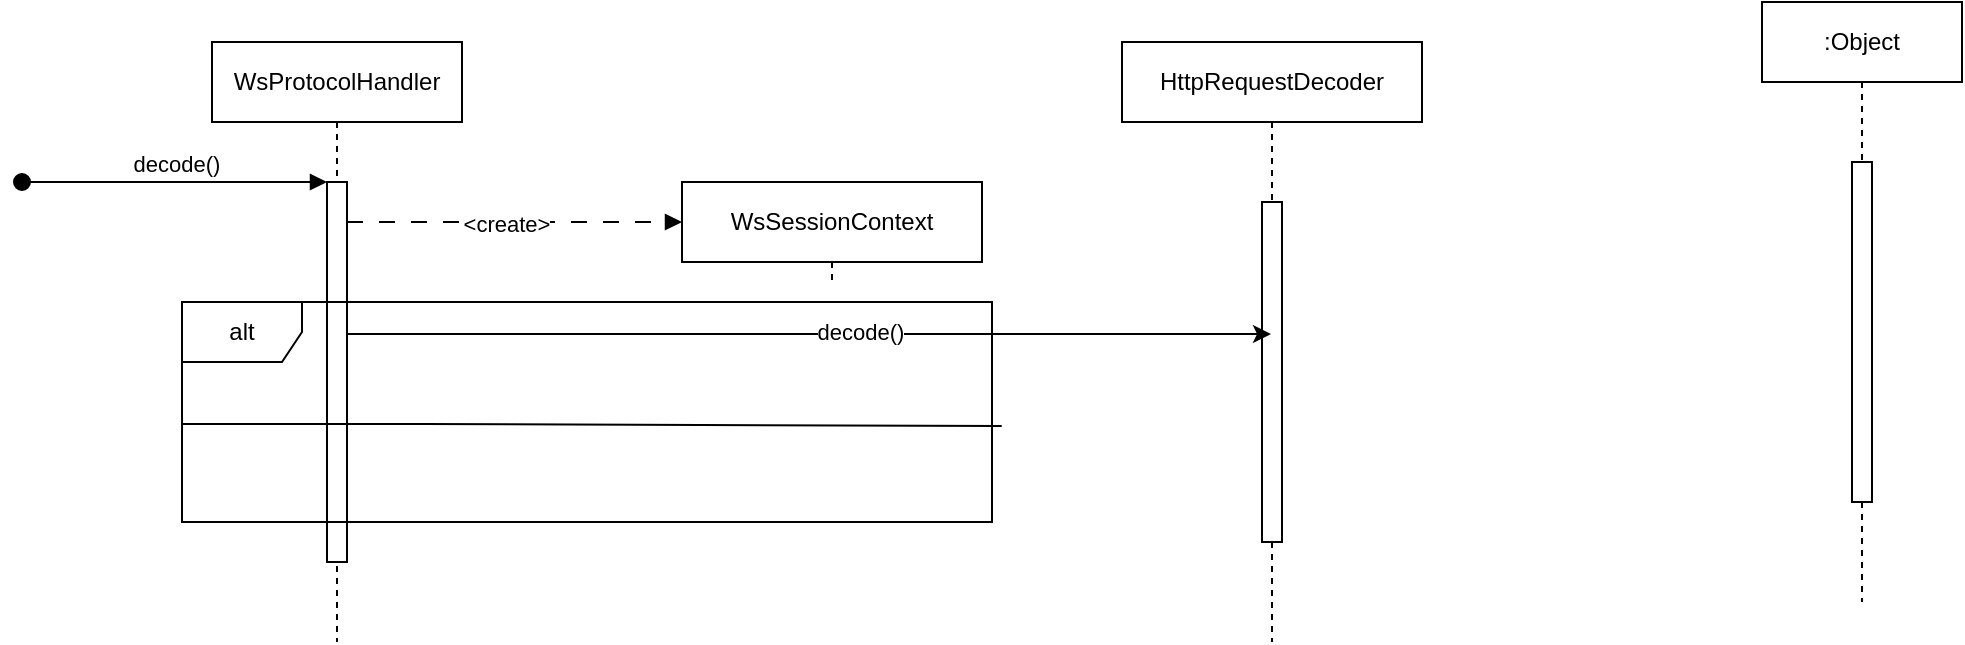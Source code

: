 <mxfile version="21.3.6" type="github">
  <diagram name="Page-1" id="2YBvvXClWsGukQMizWep">
    <mxGraphModel dx="1426" dy="746" grid="1" gridSize="10" guides="1" tooltips="1" connect="1" arrows="1" fold="1" page="1" pageScale="1" pageWidth="850" pageHeight="1100" math="0" shadow="0">
      <root>
        <mxCell id="0" />
        <mxCell id="1" parent="0" />
        <mxCell id="aM9ryv3xv72pqoxQDRHE-1" value="WsProtocolHandler" style="shape=umlLifeline;perimeter=lifelinePerimeter;whiteSpace=wrap;html=1;container=0;dropTarget=0;collapsible=0;recursiveResize=0;outlineConnect=0;portConstraint=eastwest;newEdgeStyle={&quot;edgeStyle&quot;:&quot;elbowEdgeStyle&quot;,&quot;elbow&quot;:&quot;vertical&quot;,&quot;curved&quot;:0,&quot;rounded&quot;:0};" parent="1" vertex="1">
          <mxGeometry x="235" y="50" width="125" height="300" as="geometry" />
        </mxCell>
        <mxCell id="aM9ryv3xv72pqoxQDRHE-2" value="" style="html=1;points=[];perimeter=orthogonalPerimeter;outlineConnect=0;targetShapes=umlLifeline;portConstraint=eastwest;newEdgeStyle={&quot;edgeStyle&quot;:&quot;elbowEdgeStyle&quot;,&quot;elbow&quot;:&quot;vertical&quot;,&quot;curved&quot;:0,&quot;rounded&quot;:0};" parent="aM9ryv3xv72pqoxQDRHE-1" vertex="1">
          <mxGeometry x="57.5" y="70" width="10" height="190" as="geometry" />
        </mxCell>
        <mxCell id="aM9ryv3xv72pqoxQDRHE-3" value="decode()" style="html=1;verticalAlign=bottom;startArrow=oval;endArrow=block;startSize=8;edgeStyle=elbowEdgeStyle;elbow=vertical;curved=0;rounded=0;" parent="aM9ryv3xv72pqoxQDRHE-1" target="aM9ryv3xv72pqoxQDRHE-2" edge="1">
          <mxGeometry relative="1" as="geometry">
            <mxPoint x="-95" y="70" as="sourcePoint" />
          </mxGeometry>
        </mxCell>
        <mxCell id="aM9ryv3xv72pqoxQDRHE-7" value="&amp;lt;create&amp;gt;" style="html=1;verticalAlign=bottom;endArrow=block;edgeStyle=elbowEdgeStyle;elbow=vertical;curved=0;rounded=0;dashed=1;dashPattern=8 8;" parent="1" source="aM9ryv3xv72pqoxQDRHE-2" edge="1">
          <mxGeometry x="-0.053" y="-10" relative="1" as="geometry">
            <mxPoint x="390" y="140" as="sourcePoint" />
            <Array as="points">
              <mxPoint x="420" y="140" />
              <mxPoint x="375" y="130" />
            </Array>
            <mxPoint x="470" y="140" as="targetPoint" />
            <mxPoint as="offset" />
          </mxGeometry>
        </mxCell>
        <mxCell id="8bBuOnhJlq4v1FRwoRVX-1" value="WsSessionContext" style="shape=umlLifeline;perimeter=lifelinePerimeter;whiteSpace=wrap;html=1;container=0;dropTarget=0;collapsible=0;recursiveResize=0;outlineConnect=0;portConstraint=eastwest;newEdgeStyle={&quot;edgeStyle&quot;:&quot;elbowEdgeStyle&quot;,&quot;elbow&quot;:&quot;vertical&quot;,&quot;curved&quot;:0,&quot;rounded&quot;:0};" vertex="1" parent="1">
          <mxGeometry x="470" y="120" width="150" height="50" as="geometry" />
        </mxCell>
        <mxCell id="8bBuOnhJlq4v1FRwoRVX-3" value=":Object" style="shape=umlLifeline;perimeter=lifelinePerimeter;whiteSpace=wrap;html=1;container=0;dropTarget=0;collapsible=0;recursiveResize=0;outlineConnect=0;portConstraint=eastwest;newEdgeStyle={&quot;edgeStyle&quot;:&quot;elbowEdgeStyle&quot;,&quot;elbow&quot;:&quot;vertical&quot;,&quot;curved&quot;:0,&quot;rounded&quot;:0};" vertex="1" parent="1">
          <mxGeometry x="1010" y="30" width="100" height="300" as="geometry" />
        </mxCell>
        <mxCell id="8bBuOnhJlq4v1FRwoRVX-4" value="" style="html=1;points=[];perimeter=orthogonalPerimeter;outlineConnect=0;targetShapes=umlLifeline;portConstraint=eastwest;newEdgeStyle={&quot;edgeStyle&quot;:&quot;elbowEdgeStyle&quot;,&quot;elbow&quot;:&quot;vertical&quot;,&quot;curved&quot;:0,&quot;rounded&quot;:0};" vertex="1" parent="8bBuOnhJlq4v1FRwoRVX-3">
          <mxGeometry x="45" y="80" width="10" height="170" as="geometry" />
        </mxCell>
        <mxCell id="8bBuOnhJlq4v1FRwoRVX-5" value="alt" style="shape=umlFrame;whiteSpace=wrap;html=1;pointerEvents=0;" vertex="1" parent="1">
          <mxGeometry x="220" y="180" width="405" height="110" as="geometry" />
        </mxCell>
        <mxCell id="8bBuOnhJlq4v1FRwoRVX-7" value="" style="endArrow=none;html=1;rounded=0;exitX=0;exitY=0.545;exitDx=0;exitDy=0;exitPerimeter=0;entryX=1.012;entryY=0.555;entryDx=0;entryDy=0;entryPerimeter=0;" edge="1" parent="1">
          <mxGeometry width="50" height="50" relative="1" as="geometry">
            <mxPoint x="220" y="240.95" as="sourcePoint" />
            <mxPoint x="629.86" y="242.05" as="targetPoint" />
            <Array as="points">
              <mxPoint x="340" y="241" />
            </Array>
          </mxGeometry>
        </mxCell>
        <mxCell id="8bBuOnhJlq4v1FRwoRVX-8" value="HttpRequestDecoder" style="shape=umlLifeline;perimeter=lifelinePerimeter;whiteSpace=wrap;html=1;container=0;dropTarget=0;collapsible=0;recursiveResize=0;outlineConnect=0;portConstraint=eastwest;newEdgeStyle={&quot;edgeStyle&quot;:&quot;elbowEdgeStyle&quot;,&quot;elbow&quot;:&quot;vertical&quot;,&quot;curved&quot;:0,&quot;rounded&quot;:0};" vertex="1" parent="1">
          <mxGeometry x="690" y="50" width="150" height="300" as="geometry" />
        </mxCell>
        <mxCell id="8bBuOnhJlq4v1FRwoRVX-9" value="" style="html=1;points=[];perimeter=orthogonalPerimeter;outlineConnect=0;targetShapes=umlLifeline;portConstraint=eastwest;newEdgeStyle={&quot;edgeStyle&quot;:&quot;elbowEdgeStyle&quot;,&quot;elbow&quot;:&quot;vertical&quot;,&quot;curved&quot;:0,&quot;rounded&quot;:0};" vertex="1" parent="8bBuOnhJlq4v1FRwoRVX-8">
          <mxGeometry x="70" y="80" width="10" height="170" as="geometry" />
        </mxCell>
        <mxCell id="8bBuOnhJlq4v1FRwoRVX-10" style="edgeStyle=elbowEdgeStyle;rounded=0;orthogonalLoop=1;jettySize=auto;html=1;elbow=vertical;curved=0;" edge="1" parent="1">
          <mxGeometry relative="1" as="geometry">
            <mxPoint x="302.5" y="196" as="sourcePoint" />
            <mxPoint x="764.5" y="196" as="targetPoint" />
          </mxGeometry>
        </mxCell>
        <mxCell id="8bBuOnhJlq4v1FRwoRVX-11" value="decode()" style="edgeLabel;html=1;align=center;verticalAlign=middle;resizable=0;points=[];" vertex="1" connectable="0" parent="8bBuOnhJlq4v1FRwoRVX-10">
          <mxGeometry x="0.11" y="1" relative="1" as="geometry">
            <mxPoint as="offset" />
          </mxGeometry>
        </mxCell>
      </root>
    </mxGraphModel>
  </diagram>
</mxfile>
